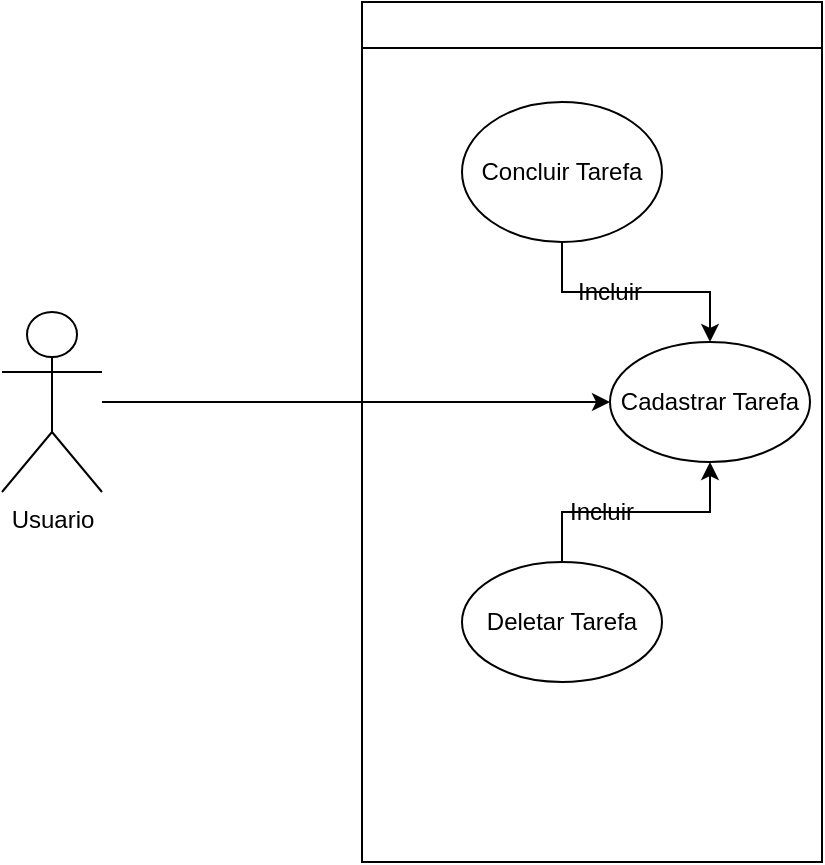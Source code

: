 <mxfile version="21.1.7" type="github">
  <diagram name="Página-1" id="N74XK-zslsGlEri3dtBZ">
    <mxGraphModel dx="880" dy="1653" grid="1" gridSize="10" guides="1" tooltips="1" connect="1" arrows="1" fold="1" page="1" pageScale="1" pageWidth="827" pageHeight="1169" math="0" shadow="0">
      <root>
        <mxCell id="0" />
        <mxCell id="1" parent="0" />
        <mxCell id="WgHTUZSi_5U--eoc-lZd-3" value="" style="edgeStyle=orthogonalEdgeStyle;rounded=0;orthogonalLoop=1;jettySize=auto;html=1;" parent="1" source="WgHTUZSi_5U--eoc-lZd-1" target="WgHTUZSi_5U--eoc-lZd-2" edge="1">
          <mxGeometry relative="1" as="geometry" />
        </mxCell>
        <mxCell id="WgHTUZSi_5U--eoc-lZd-1" value="Usuario" style="shape=umlActor;verticalLabelPosition=bottom;verticalAlign=top;html=1;outlineConnect=0;" parent="1" vertex="1">
          <mxGeometry x="110" y="-15" width="50" height="90" as="geometry" />
        </mxCell>
        <mxCell id="2cK0rz6sp0a8jttkShVE-1" value="" style="swimlane;whiteSpace=wrap;html=1;" vertex="1" parent="1">
          <mxGeometry x="290" y="-170" width="230" height="430" as="geometry">
            <mxRectangle x="290" y="-170" width="50" height="40" as="alternateBounds" />
          </mxGeometry>
        </mxCell>
        <mxCell id="WgHTUZSi_5U--eoc-lZd-2" value="Cadastrar Tarefa" style="ellipse;whiteSpace=wrap;html=1;" parent="2cK0rz6sp0a8jttkShVE-1" vertex="1">
          <mxGeometry x="124" y="170" width="100" height="60" as="geometry" />
        </mxCell>
        <mxCell id="2cK0rz6sp0a8jttkShVE-3" value="" style="edgeStyle=orthogonalEdgeStyle;rounded=0;orthogonalLoop=1;jettySize=auto;html=1;" edge="1" parent="2cK0rz6sp0a8jttkShVE-1" source="2cK0rz6sp0a8jttkShVE-2" target="WgHTUZSi_5U--eoc-lZd-2">
          <mxGeometry relative="1" as="geometry" />
        </mxCell>
        <mxCell id="2cK0rz6sp0a8jttkShVE-2" value="Concluir Tarefa" style="ellipse;whiteSpace=wrap;html=1;" vertex="1" parent="2cK0rz6sp0a8jttkShVE-1">
          <mxGeometry x="50" y="50" width="100" height="70" as="geometry" />
        </mxCell>
        <mxCell id="2cK0rz6sp0a8jttkShVE-5" value="" style="edgeStyle=orthogonalEdgeStyle;rounded=0;orthogonalLoop=1;jettySize=auto;html=1;" edge="1" parent="2cK0rz6sp0a8jttkShVE-1" source="2cK0rz6sp0a8jttkShVE-4" target="WgHTUZSi_5U--eoc-lZd-2">
          <mxGeometry relative="1" as="geometry" />
        </mxCell>
        <mxCell id="2cK0rz6sp0a8jttkShVE-4" value="Deletar Tarefa" style="ellipse;whiteSpace=wrap;html=1;" vertex="1" parent="2cK0rz6sp0a8jttkShVE-1">
          <mxGeometry x="50" y="280" width="100" height="60" as="geometry" />
        </mxCell>
        <mxCell id="2cK0rz6sp0a8jttkShVE-6" value="Incluir" style="text;html=1;strokeColor=none;fillColor=none;align=center;verticalAlign=middle;whiteSpace=wrap;rounded=0;" vertex="1" parent="2cK0rz6sp0a8jttkShVE-1">
          <mxGeometry x="90" y="240" width="60" height="30" as="geometry" />
        </mxCell>
        <mxCell id="2cK0rz6sp0a8jttkShVE-9" value="Incluir" style="text;html=1;strokeColor=none;fillColor=none;align=center;verticalAlign=middle;whiteSpace=wrap;rounded=0;" vertex="1" parent="2cK0rz6sp0a8jttkShVE-1">
          <mxGeometry x="94" y="130" width="60" height="30" as="geometry" />
        </mxCell>
      </root>
    </mxGraphModel>
  </diagram>
</mxfile>
